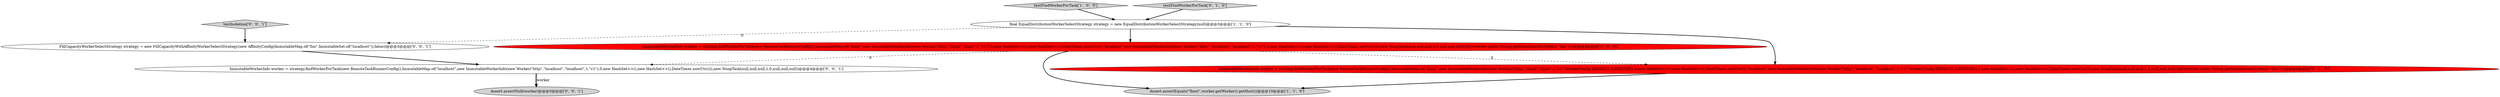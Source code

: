 digraph {
0 [style = filled, label = "final EqualDistributionWorkerSelectStrategy strategy = new EqualDistributionWorkerSelectStrategy(null)@@@3@@@['1', '1', '0']", fillcolor = white, shape = ellipse image = "AAA0AAABBB1BBB"];
2 [style = filled, label = "testFindWorkerForTask['1', '0', '0']", fillcolor = lightgray, shape = diamond image = "AAA0AAABBB1BBB"];
6 [style = filled, label = "testIsolation['0', '0', '1']", fillcolor = lightgray, shape = diamond image = "AAA0AAABBB3BBB"];
9 [style = filled, label = "FillCapacityWorkerSelectStrategy strategy = new FillCapacityWithAffinityWorkerSelectStrategy(new AffinityConfig(ImmutableMap.of(\"foo\",ImmutableSet.of(\"localhost\")),false))@@@3@@@['0', '0', '1']", fillcolor = white, shape = ellipse image = "AAA0AAABBB3BBB"];
7 [style = filled, label = "ImmutableWorkerInfo worker = strategy.findWorkerForTask(new RemoteTaskRunnerConfig(),ImmutableMap.of(\"localhost\",new ImmutableWorkerInfo(new Worker(\"http\",\"localhost\",\"localhost\",1,\"v1\"),0,new HashSet<>(),new HashSet<>(),DateTimes.nowUtc())),new NoopTask(null,null,null,1,0,null,null,null))@@@4@@@['0', '0', '1']", fillcolor = white, shape = ellipse image = "AAA0AAABBB3BBB"];
5 [style = filled, label = "testFindWorkerForTask['0', '1', '0']", fillcolor = lightgray, shape = diamond image = "AAA0AAABBB2BBB"];
1 [style = filled, label = "ImmutableWorkerInfo worker = strategy.findWorkerForTask(new RemoteTaskRunnerConfig(),ImmutableMap.of(\"lhost\",new ImmutableWorkerInfo(new Worker(\"http\",\"lhost\",\"lhost\",1,\"v1\"),0,new HashSet<>(),new HashSet<>(),DateTimes.nowUtc()),\"localhost\",new ImmutableWorkerInfo(new Worker(\"http\",\"localhost\",\"localhost\",1,\"v1\"),1,new HashSet<>(),new HashSet<>(),DateTimes.nowUtc())),new NoopTask(null,null,null,1,0,null,null,null){@Override public String getDataSource(){return \"foo\"}})@@@4@@@['1', '0', '0']", fillcolor = red, shape = ellipse image = "AAA1AAABBB1BBB"];
8 [style = filled, label = "Assert.assertNull(worker)@@@5@@@['0', '0', '1']", fillcolor = lightgray, shape = ellipse image = "AAA0AAABBB3BBB"];
4 [style = filled, label = "ImmutableWorkerInfo worker = strategy.findWorkerForTask(new RemoteTaskRunnerConfig(),ImmutableMap.of(\"lhost\",new ImmutableWorkerInfo(new Worker(\"http\",\"lhost\",\"lhost\",1,\"v1\",WorkerConfig.DEFAULT_CATEGORY),0,new HashSet<>(),new HashSet<>(),DateTimes.nowUtc()),\"localhost\",new ImmutableWorkerInfo(new Worker(\"http\",\"localhost\",\"localhost\",1,\"v1\",WorkerConfig.DEFAULT_CATEGORY),1,new HashSet<>(),new HashSet<>(),DateTimes.nowUtc())),new NoopTask(null,null,null,1,0,null,null,null){@Override public String getDataSource(){return \"foo\"}})@@@4@@@['0', '1', '0']", fillcolor = red, shape = ellipse image = "AAA1AAABBB2BBB"];
3 [style = filled, label = "Assert.assertEquals(\"lhost\",worker.getWorker().getHost())@@@10@@@['1', '1', '0']", fillcolor = lightgray, shape = ellipse image = "AAA0AAABBB1BBB"];
1->3 [style = bold, label=""];
1->4 [style = dashed, label="0"];
4->3 [style = bold, label=""];
2->0 [style = bold, label=""];
0->9 [style = dashed, label="0"];
6->9 [style = bold, label=""];
1->7 [style = dashed, label="0"];
5->0 [style = bold, label=""];
9->7 [style = bold, label=""];
7->8 [style = bold, label=""];
0->4 [style = bold, label=""];
7->8 [style = solid, label="worker"];
0->1 [style = bold, label=""];
}
